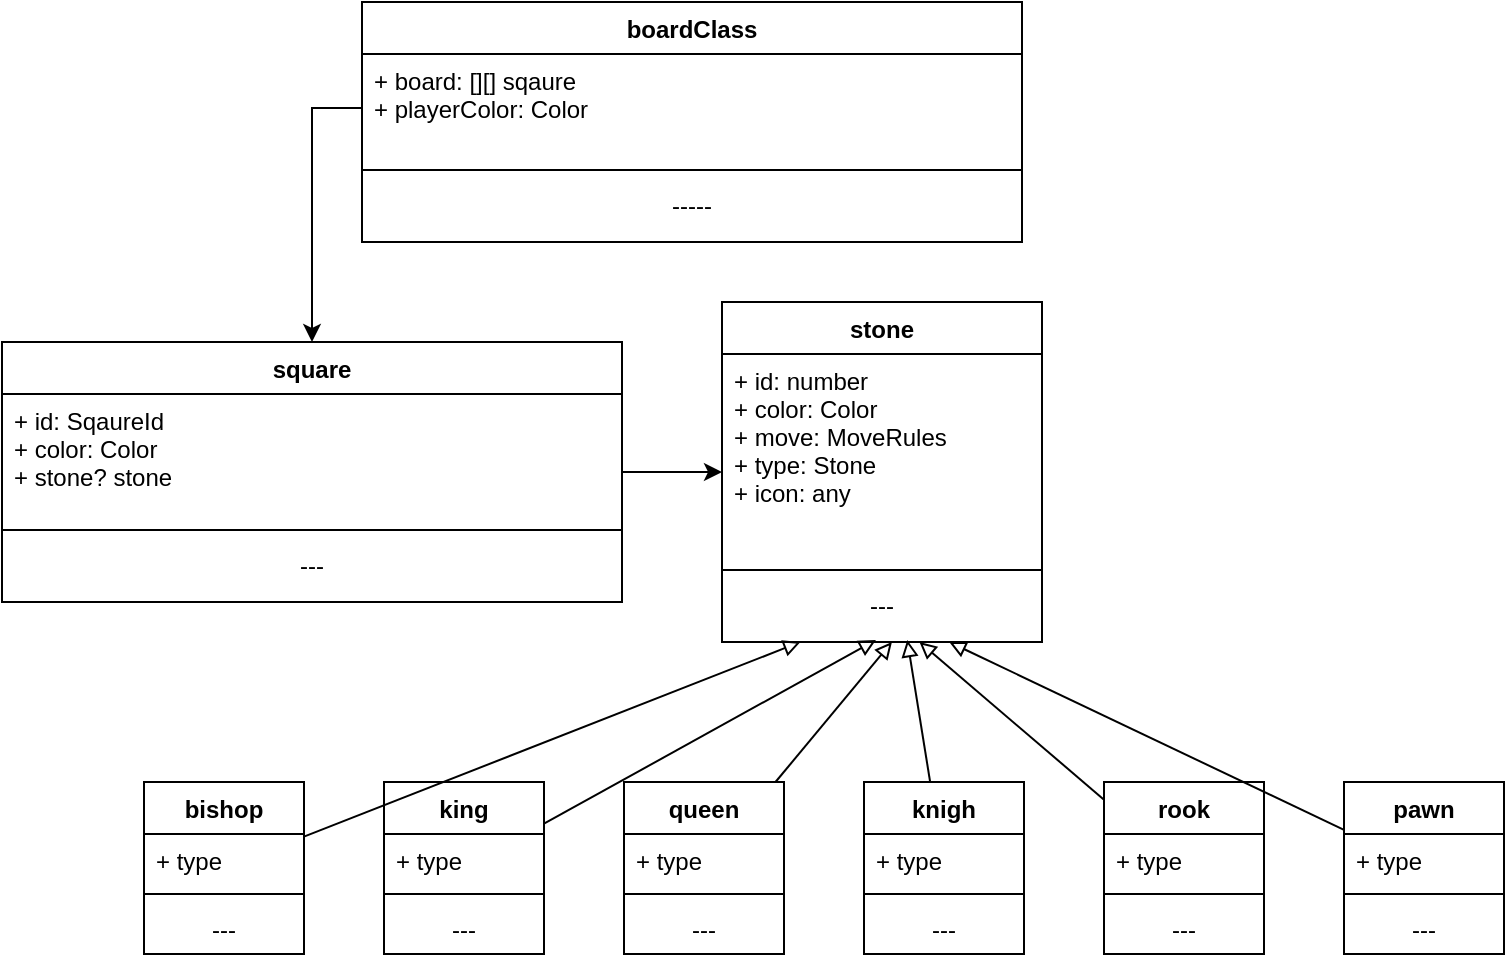 <mxfile version="16.5.1" type="device"><diagram id="C5RBs43oDa-KdzZeNtuy" name="Page-1"><mxGraphModel dx="1667" dy="1591" grid="1" gridSize="10" guides="1" tooltips="1" connect="1" arrows="1" fold="1" page="1" pageScale="1" pageWidth="827" pageHeight="1169" math="0" shadow="0"><root><mxCell id="WIyWlLk6GJQsqaUBKTNV-0"/><mxCell id="WIyWlLk6GJQsqaUBKTNV-1" parent="WIyWlLk6GJQsqaUBKTNV-0"/><mxCell id="6zlgXo7uehIZs6UO35xK-4" value="boardClass" style="swimlane;fontStyle=1;align=center;verticalAlign=top;childLayout=stackLayout;horizontal=1;startSize=26;horizontalStack=0;resizeParent=1;resizeParentMax=0;resizeLast=0;collapsible=1;marginBottom=0;" vertex="1" parent="WIyWlLk6GJQsqaUBKTNV-1"><mxGeometry x="150" y="130" width="330" height="120" as="geometry"/></mxCell><mxCell id="6zlgXo7uehIZs6UO35xK-5" value="+ board: [][] sqaure&#10;+ playerColor: Color" style="text;strokeColor=none;fillColor=none;align=left;verticalAlign=top;spacingLeft=4;spacingRight=4;overflow=hidden;rotatable=0;points=[[0,0.5],[1,0.5]];portConstraint=eastwest;" vertex="1" parent="6zlgXo7uehIZs6UO35xK-4"><mxGeometry y="26" width="330" height="54" as="geometry"/></mxCell><mxCell id="6zlgXo7uehIZs6UO35xK-6" value="" style="line;strokeWidth=1;fillColor=none;align=left;verticalAlign=middle;spacingTop=-1;spacingLeft=3;spacingRight=3;rotatable=0;labelPosition=right;points=[];portConstraint=eastwest;" vertex="1" parent="6zlgXo7uehIZs6UO35xK-4"><mxGeometry y="80" width="330" height="8" as="geometry"/></mxCell><mxCell id="6zlgXo7uehIZs6UO35xK-7" value="-----" style="text;strokeColor=none;fillColor=none;align=center;verticalAlign=top;spacingLeft=4;spacingRight=4;overflow=hidden;rotatable=0;points=[[0,0.5],[1,0.5]];portConstraint=eastwest;" vertex="1" parent="6zlgXo7uehIZs6UO35xK-4"><mxGeometry y="88" width="330" height="32" as="geometry"/></mxCell><mxCell id="6zlgXo7uehIZs6UO35xK-8" value="stone" style="swimlane;fontStyle=1;align=center;verticalAlign=top;childLayout=stackLayout;horizontal=1;startSize=26;horizontalStack=0;resizeParent=1;resizeParentMax=0;resizeLast=0;collapsible=1;marginBottom=0;" vertex="1" parent="WIyWlLk6GJQsqaUBKTNV-1"><mxGeometry x="330" y="280" width="160" height="170" as="geometry"/></mxCell><mxCell id="6zlgXo7uehIZs6UO35xK-9" value="+ id: number&#10;+ color: Color&#10;+ move: MoveRules&#10;+ type: Stone&#10;+ icon: any" style="text;strokeColor=none;fillColor=none;align=left;verticalAlign=top;spacingLeft=4;spacingRight=4;overflow=hidden;rotatable=0;points=[[0,0.5],[1,0.5]];portConstraint=eastwest;" vertex="1" parent="6zlgXo7uehIZs6UO35xK-8"><mxGeometry y="26" width="160" height="104" as="geometry"/></mxCell><mxCell id="6zlgXo7uehIZs6UO35xK-10" value="" style="line;strokeWidth=1;fillColor=none;align=left;verticalAlign=middle;spacingTop=-1;spacingLeft=3;spacingRight=3;rotatable=0;labelPosition=right;points=[];portConstraint=eastwest;" vertex="1" parent="6zlgXo7uehIZs6UO35xK-8"><mxGeometry y="130" width="160" height="8" as="geometry"/></mxCell><mxCell id="6zlgXo7uehIZs6UO35xK-11" value="---" style="text;strokeColor=none;fillColor=none;align=center;verticalAlign=top;spacingLeft=4;spacingRight=4;overflow=hidden;rotatable=0;points=[[0,0.5],[1,0.5]];portConstraint=eastwest;" vertex="1" parent="6zlgXo7uehIZs6UO35xK-8"><mxGeometry y="138" width="160" height="32" as="geometry"/></mxCell><mxCell id="6zlgXo7uehIZs6UO35xK-20" style="edgeStyle=orthogonalEdgeStyle;rounded=0;orthogonalLoop=1;jettySize=auto;html=1;" edge="1" parent="WIyWlLk6GJQsqaUBKTNV-1" source="6zlgXo7uehIZs6UO35xK-12" target="6zlgXo7uehIZs6UO35xK-8"><mxGeometry relative="1" as="geometry"/></mxCell><mxCell id="6zlgXo7uehIZs6UO35xK-12" value="square" style="swimlane;fontStyle=1;align=center;verticalAlign=top;childLayout=stackLayout;horizontal=1;startSize=26;horizontalStack=0;resizeParent=1;resizeParentMax=0;resizeLast=0;collapsible=1;marginBottom=0;" vertex="1" parent="WIyWlLk6GJQsqaUBKTNV-1"><mxGeometry x="-30" y="300" width="310" height="130" as="geometry"/></mxCell><mxCell id="6zlgXo7uehIZs6UO35xK-13" value="+ id: SqaureId&#10;+ color: Color&#10;+ stone? stone" style="text;strokeColor=none;fillColor=none;align=left;verticalAlign=top;spacingLeft=4;spacingRight=4;overflow=hidden;rotatable=0;points=[[0,0.5],[1,0.5]];portConstraint=eastwest;" vertex="1" parent="6zlgXo7uehIZs6UO35xK-12"><mxGeometry y="26" width="310" height="64" as="geometry"/></mxCell><mxCell id="6zlgXo7uehIZs6UO35xK-14" value="" style="line;strokeWidth=1;fillColor=none;align=left;verticalAlign=middle;spacingTop=-1;spacingLeft=3;spacingRight=3;rotatable=0;labelPosition=right;points=[];portConstraint=eastwest;" vertex="1" parent="6zlgXo7uehIZs6UO35xK-12"><mxGeometry y="90" width="310" height="8" as="geometry"/></mxCell><mxCell id="6zlgXo7uehIZs6UO35xK-15" value="---" style="text;strokeColor=none;fillColor=none;align=center;verticalAlign=top;spacingLeft=4;spacingRight=4;overflow=hidden;rotatable=0;points=[[0,0.5],[1,0.5]];portConstraint=eastwest;" vertex="1" parent="6zlgXo7uehIZs6UO35xK-12"><mxGeometry y="98" width="310" height="32" as="geometry"/></mxCell><mxCell id="6zlgXo7uehIZs6UO35xK-17" style="edgeStyle=orthogonalEdgeStyle;rounded=0;orthogonalLoop=1;jettySize=auto;html=1;" edge="1" parent="WIyWlLk6GJQsqaUBKTNV-1" source="6zlgXo7uehIZs6UO35xK-5" target="6zlgXo7uehIZs6UO35xK-12"><mxGeometry relative="1" as="geometry"/></mxCell><mxCell id="6zlgXo7uehIZs6UO35xK-29" style="rounded=0;orthogonalLoop=1;jettySize=auto;html=1;entryX=0.481;entryY=0.969;entryDx=0;entryDy=0;entryPerimeter=0;endArrow=block;endFill=0;" edge="1" parent="WIyWlLk6GJQsqaUBKTNV-1" source="6zlgXo7uehIZs6UO35xK-25" target="6zlgXo7uehIZs6UO35xK-11"><mxGeometry relative="1" as="geometry"/></mxCell><mxCell id="6zlgXo7uehIZs6UO35xK-25" value="king" style="swimlane;fontStyle=1;align=center;verticalAlign=top;childLayout=stackLayout;horizontal=1;startSize=26;horizontalStack=0;resizeParent=1;resizeParentMax=0;resizeLast=0;collapsible=1;marginBottom=0;" vertex="1" parent="WIyWlLk6GJQsqaUBKTNV-1"><mxGeometry x="161" y="520" width="80" height="86" as="geometry"/></mxCell><mxCell id="6zlgXo7uehIZs6UO35xK-26" value="+ type" style="text;strokeColor=none;fillColor=none;align=left;verticalAlign=top;spacingLeft=4;spacingRight=4;overflow=hidden;rotatable=0;points=[[0,0.5],[1,0.5]];portConstraint=eastwest;" vertex="1" parent="6zlgXo7uehIZs6UO35xK-25"><mxGeometry y="26" width="80" height="26" as="geometry"/></mxCell><mxCell id="6zlgXo7uehIZs6UO35xK-27" value="" style="line;strokeWidth=1;fillColor=none;align=left;verticalAlign=middle;spacingTop=-1;spacingLeft=3;spacingRight=3;rotatable=0;labelPosition=right;points=[];portConstraint=eastwest;" vertex="1" parent="6zlgXo7uehIZs6UO35xK-25"><mxGeometry y="52" width="80" height="8" as="geometry"/></mxCell><mxCell id="6zlgXo7uehIZs6UO35xK-28" value="---" style="text;strokeColor=none;fillColor=none;align=center;verticalAlign=top;spacingLeft=4;spacingRight=4;overflow=hidden;rotatable=0;points=[[0,0.5],[1,0.5]];portConstraint=eastwest;" vertex="1" parent="6zlgXo7uehIZs6UO35xK-25"><mxGeometry y="60" width="80" height="26" as="geometry"/></mxCell><mxCell id="6zlgXo7uehIZs6UO35xK-70" style="edgeStyle=none;rounded=0;orthogonalLoop=1;jettySize=auto;html=1;endArrow=block;endFill=0;" edge="1" parent="WIyWlLk6GJQsqaUBKTNV-1" source="6zlgXo7uehIZs6UO35xK-46" target="6zlgXo7uehIZs6UO35xK-11"><mxGeometry relative="1" as="geometry"/></mxCell><mxCell id="6zlgXo7uehIZs6UO35xK-46" value="bishop" style="swimlane;fontStyle=1;align=center;verticalAlign=top;childLayout=stackLayout;horizontal=1;startSize=26;horizontalStack=0;resizeParent=1;resizeParentMax=0;resizeLast=0;collapsible=1;marginBottom=0;" vertex="1" parent="WIyWlLk6GJQsqaUBKTNV-1"><mxGeometry x="41" y="520" width="80" height="86" as="geometry"/></mxCell><mxCell id="6zlgXo7uehIZs6UO35xK-47" value="+ type" style="text;strokeColor=none;fillColor=none;align=left;verticalAlign=top;spacingLeft=4;spacingRight=4;overflow=hidden;rotatable=0;points=[[0,0.5],[1,0.5]];portConstraint=eastwest;" vertex="1" parent="6zlgXo7uehIZs6UO35xK-46"><mxGeometry y="26" width="80" height="26" as="geometry"/></mxCell><mxCell id="6zlgXo7uehIZs6UO35xK-48" value="" style="line;strokeWidth=1;fillColor=none;align=left;verticalAlign=middle;spacingTop=-1;spacingLeft=3;spacingRight=3;rotatable=0;labelPosition=right;points=[];portConstraint=eastwest;" vertex="1" parent="6zlgXo7uehIZs6UO35xK-46"><mxGeometry y="52" width="80" height="8" as="geometry"/></mxCell><mxCell id="6zlgXo7uehIZs6UO35xK-49" value="---" style="text;strokeColor=none;fillColor=none;align=center;verticalAlign=top;spacingLeft=4;spacingRight=4;overflow=hidden;rotatable=0;points=[[0,0.5],[1,0.5]];portConstraint=eastwest;" vertex="1" parent="6zlgXo7uehIZs6UO35xK-46"><mxGeometry y="60" width="80" height="26" as="geometry"/></mxCell><mxCell id="6zlgXo7uehIZs6UO35xK-66" style="edgeStyle=none;rounded=0;orthogonalLoop=1;jettySize=auto;html=1;entryX=0.531;entryY=1;entryDx=0;entryDy=0;entryPerimeter=0;endArrow=block;endFill=0;" edge="1" parent="WIyWlLk6GJQsqaUBKTNV-1" source="6zlgXo7uehIZs6UO35xK-50" target="6zlgXo7uehIZs6UO35xK-11"><mxGeometry relative="1" as="geometry"/></mxCell><mxCell id="6zlgXo7uehIZs6UO35xK-50" value="queen" style="swimlane;fontStyle=1;align=center;verticalAlign=top;childLayout=stackLayout;horizontal=1;startSize=26;horizontalStack=0;resizeParent=1;resizeParentMax=0;resizeLast=0;collapsible=1;marginBottom=0;" vertex="1" parent="WIyWlLk6GJQsqaUBKTNV-1"><mxGeometry x="281" y="520" width="80" height="86" as="geometry"/></mxCell><mxCell id="6zlgXo7uehIZs6UO35xK-51" value="+ type" style="text;strokeColor=none;fillColor=none;align=left;verticalAlign=top;spacingLeft=4;spacingRight=4;overflow=hidden;rotatable=0;points=[[0,0.5],[1,0.5]];portConstraint=eastwest;" vertex="1" parent="6zlgXo7uehIZs6UO35xK-50"><mxGeometry y="26" width="80" height="26" as="geometry"/></mxCell><mxCell id="6zlgXo7uehIZs6UO35xK-52" value="" style="line;strokeWidth=1;fillColor=none;align=left;verticalAlign=middle;spacingTop=-1;spacingLeft=3;spacingRight=3;rotatable=0;labelPosition=right;points=[];portConstraint=eastwest;" vertex="1" parent="6zlgXo7uehIZs6UO35xK-50"><mxGeometry y="52" width="80" height="8" as="geometry"/></mxCell><mxCell id="6zlgXo7uehIZs6UO35xK-53" value="---" style="text;strokeColor=none;fillColor=none;align=center;verticalAlign=top;spacingLeft=4;spacingRight=4;overflow=hidden;rotatable=0;points=[[0,0.5],[1,0.5]];portConstraint=eastwest;" vertex="1" parent="6zlgXo7uehIZs6UO35xK-50"><mxGeometry y="60" width="80" height="26" as="geometry"/></mxCell><mxCell id="6zlgXo7uehIZs6UO35xK-67" style="edgeStyle=none;rounded=0;orthogonalLoop=1;jettySize=auto;html=1;entryX=0.579;entryY=0.97;entryDx=0;entryDy=0;entryPerimeter=0;endArrow=block;endFill=0;" edge="1" parent="WIyWlLk6GJQsqaUBKTNV-1" source="6zlgXo7uehIZs6UO35xK-54" target="6zlgXo7uehIZs6UO35xK-11"><mxGeometry relative="1" as="geometry"/></mxCell><mxCell id="6zlgXo7uehIZs6UO35xK-54" value="knigh" style="swimlane;fontStyle=1;align=center;verticalAlign=top;childLayout=stackLayout;horizontal=1;startSize=26;horizontalStack=0;resizeParent=1;resizeParentMax=0;resizeLast=0;collapsible=1;marginBottom=0;" vertex="1" parent="WIyWlLk6GJQsqaUBKTNV-1"><mxGeometry x="401" y="520" width="80" height="86" as="geometry"/></mxCell><mxCell id="6zlgXo7uehIZs6UO35xK-55" value="+ type" style="text;strokeColor=none;fillColor=none;align=left;verticalAlign=top;spacingLeft=4;spacingRight=4;overflow=hidden;rotatable=0;points=[[0,0.5],[1,0.5]];portConstraint=eastwest;" vertex="1" parent="6zlgXo7uehIZs6UO35xK-54"><mxGeometry y="26" width="80" height="26" as="geometry"/></mxCell><mxCell id="6zlgXo7uehIZs6UO35xK-56" value="" style="line;strokeWidth=1;fillColor=none;align=left;verticalAlign=middle;spacingTop=-1;spacingLeft=3;spacingRight=3;rotatable=0;labelPosition=right;points=[];portConstraint=eastwest;" vertex="1" parent="6zlgXo7uehIZs6UO35xK-54"><mxGeometry y="52" width="80" height="8" as="geometry"/></mxCell><mxCell id="6zlgXo7uehIZs6UO35xK-57" value="---" style="text;strokeColor=none;fillColor=none;align=center;verticalAlign=top;spacingLeft=4;spacingRight=4;overflow=hidden;rotatable=0;points=[[0,0.5],[1,0.5]];portConstraint=eastwest;" vertex="1" parent="6zlgXo7uehIZs6UO35xK-54"><mxGeometry y="60" width="80" height="26" as="geometry"/></mxCell><mxCell id="6zlgXo7uehIZs6UO35xK-68" style="edgeStyle=none;rounded=0;orthogonalLoop=1;jettySize=auto;html=1;endArrow=block;endFill=0;" edge="1" parent="WIyWlLk6GJQsqaUBKTNV-1" source="6zlgXo7uehIZs6UO35xK-58" target="6zlgXo7uehIZs6UO35xK-11"><mxGeometry relative="1" as="geometry"/></mxCell><mxCell id="6zlgXo7uehIZs6UO35xK-58" value="rook" style="swimlane;fontStyle=1;align=center;verticalAlign=top;childLayout=stackLayout;horizontal=1;startSize=26;horizontalStack=0;resizeParent=1;resizeParentMax=0;resizeLast=0;collapsible=1;marginBottom=0;" vertex="1" parent="WIyWlLk6GJQsqaUBKTNV-1"><mxGeometry x="521" y="520" width="80" height="86" as="geometry"/></mxCell><mxCell id="6zlgXo7uehIZs6UO35xK-59" value="+ type" style="text;strokeColor=none;fillColor=none;align=left;verticalAlign=top;spacingLeft=4;spacingRight=4;overflow=hidden;rotatable=0;points=[[0,0.5],[1,0.5]];portConstraint=eastwest;" vertex="1" parent="6zlgXo7uehIZs6UO35xK-58"><mxGeometry y="26" width="80" height="26" as="geometry"/></mxCell><mxCell id="6zlgXo7uehIZs6UO35xK-60" value="" style="line;strokeWidth=1;fillColor=none;align=left;verticalAlign=middle;spacingTop=-1;spacingLeft=3;spacingRight=3;rotatable=0;labelPosition=right;points=[];portConstraint=eastwest;" vertex="1" parent="6zlgXo7uehIZs6UO35xK-58"><mxGeometry y="52" width="80" height="8" as="geometry"/></mxCell><mxCell id="6zlgXo7uehIZs6UO35xK-61" value="---" style="text;strokeColor=none;fillColor=none;align=center;verticalAlign=top;spacingLeft=4;spacingRight=4;overflow=hidden;rotatable=0;points=[[0,0.5],[1,0.5]];portConstraint=eastwest;" vertex="1" parent="6zlgXo7uehIZs6UO35xK-58"><mxGeometry y="60" width="80" height="26" as="geometry"/></mxCell><mxCell id="6zlgXo7uehIZs6UO35xK-69" style="edgeStyle=none;rounded=0;orthogonalLoop=1;jettySize=auto;html=1;endArrow=block;endFill=0;" edge="1" parent="WIyWlLk6GJQsqaUBKTNV-1" source="6zlgXo7uehIZs6UO35xK-62" target="6zlgXo7uehIZs6UO35xK-11"><mxGeometry relative="1" as="geometry"/></mxCell><mxCell id="6zlgXo7uehIZs6UO35xK-62" value="pawn" style="swimlane;fontStyle=1;align=center;verticalAlign=top;childLayout=stackLayout;horizontal=1;startSize=26;horizontalStack=0;resizeParent=1;resizeParentMax=0;resizeLast=0;collapsible=1;marginBottom=0;" vertex="1" parent="WIyWlLk6GJQsqaUBKTNV-1"><mxGeometry x="641" y="520" width="80" height="86" as="geometry"/></mxCell><mxCell id="6zlgXo7uehIZs6UO35xK-63" value="+ type" style="text;strokeColor=none;fillColor=none;align=left;verticalAlign=top;spacingLeft=4;spacingRight=4;overflow=hidden;rotatable=0;points=[[0,0.5],[1,0.5]];portConstraint=eastwest;" vertex="1" parent="6zlgXo7uehIZs6UO35xK-62"><mxGeometry y="26" width="80" height="26" as="geometry"/></mxCell><mxCell id="6zlgXo7uehIZs6UO35xK-64" value="" style="line;strokeWidth=1;fillColor=none;align=left;verticalAlign=middle;spacingTop=-1;spacingLeft=3;spacingRight=3;rotatable=0;labelPosition=right;points=[];portConstraint=eastwest;" vertex="1" parent="6zlgXo7uehIZs6UO35xK-62"><mxGeometry y="52" width="80" height="8" as="geometry"/></mxCell><mxCell id="6zlgXo7uehIZs6UO35xK-65" value="---" style="text;strokeColor=none;fillColor=none;align=center;verticalAlign=top;spacingLeft=4;spacingRight=4;overflow=hidden;rotatable=0;points=[[0,0.5],[1,0.5]];portConstraint=eastwest;" vertex="1" parent="6zlgXo7uehIZs6UO35xK-62"><mxGeometry y="60" width="80" height="26" as="geometry"/></mxCell></root></mxGraphModel></diagram></mxfile>
